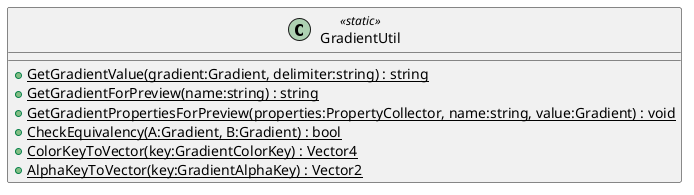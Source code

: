 @startuml
class GradientUtil <<static>> {
    + {static} GetGradientValue(gradient:Gradient, delimiter:string) : string
    + {static} GetGradientForPreview(name:string) : string
    + {static} GetGradientPropertiesForPreview(properties:PropertyCollector, name:string, value:Gradient) : void
    + {static} CheckEquivalency(A:Gradient, B:Gradient) : bool
    + {static} ColorKeyToVector(key:GradientColorKey) : Vector4
    + {static} AlphaKeyToVector(key:GradientAlphaKey) : Vector2
}
@enduml
